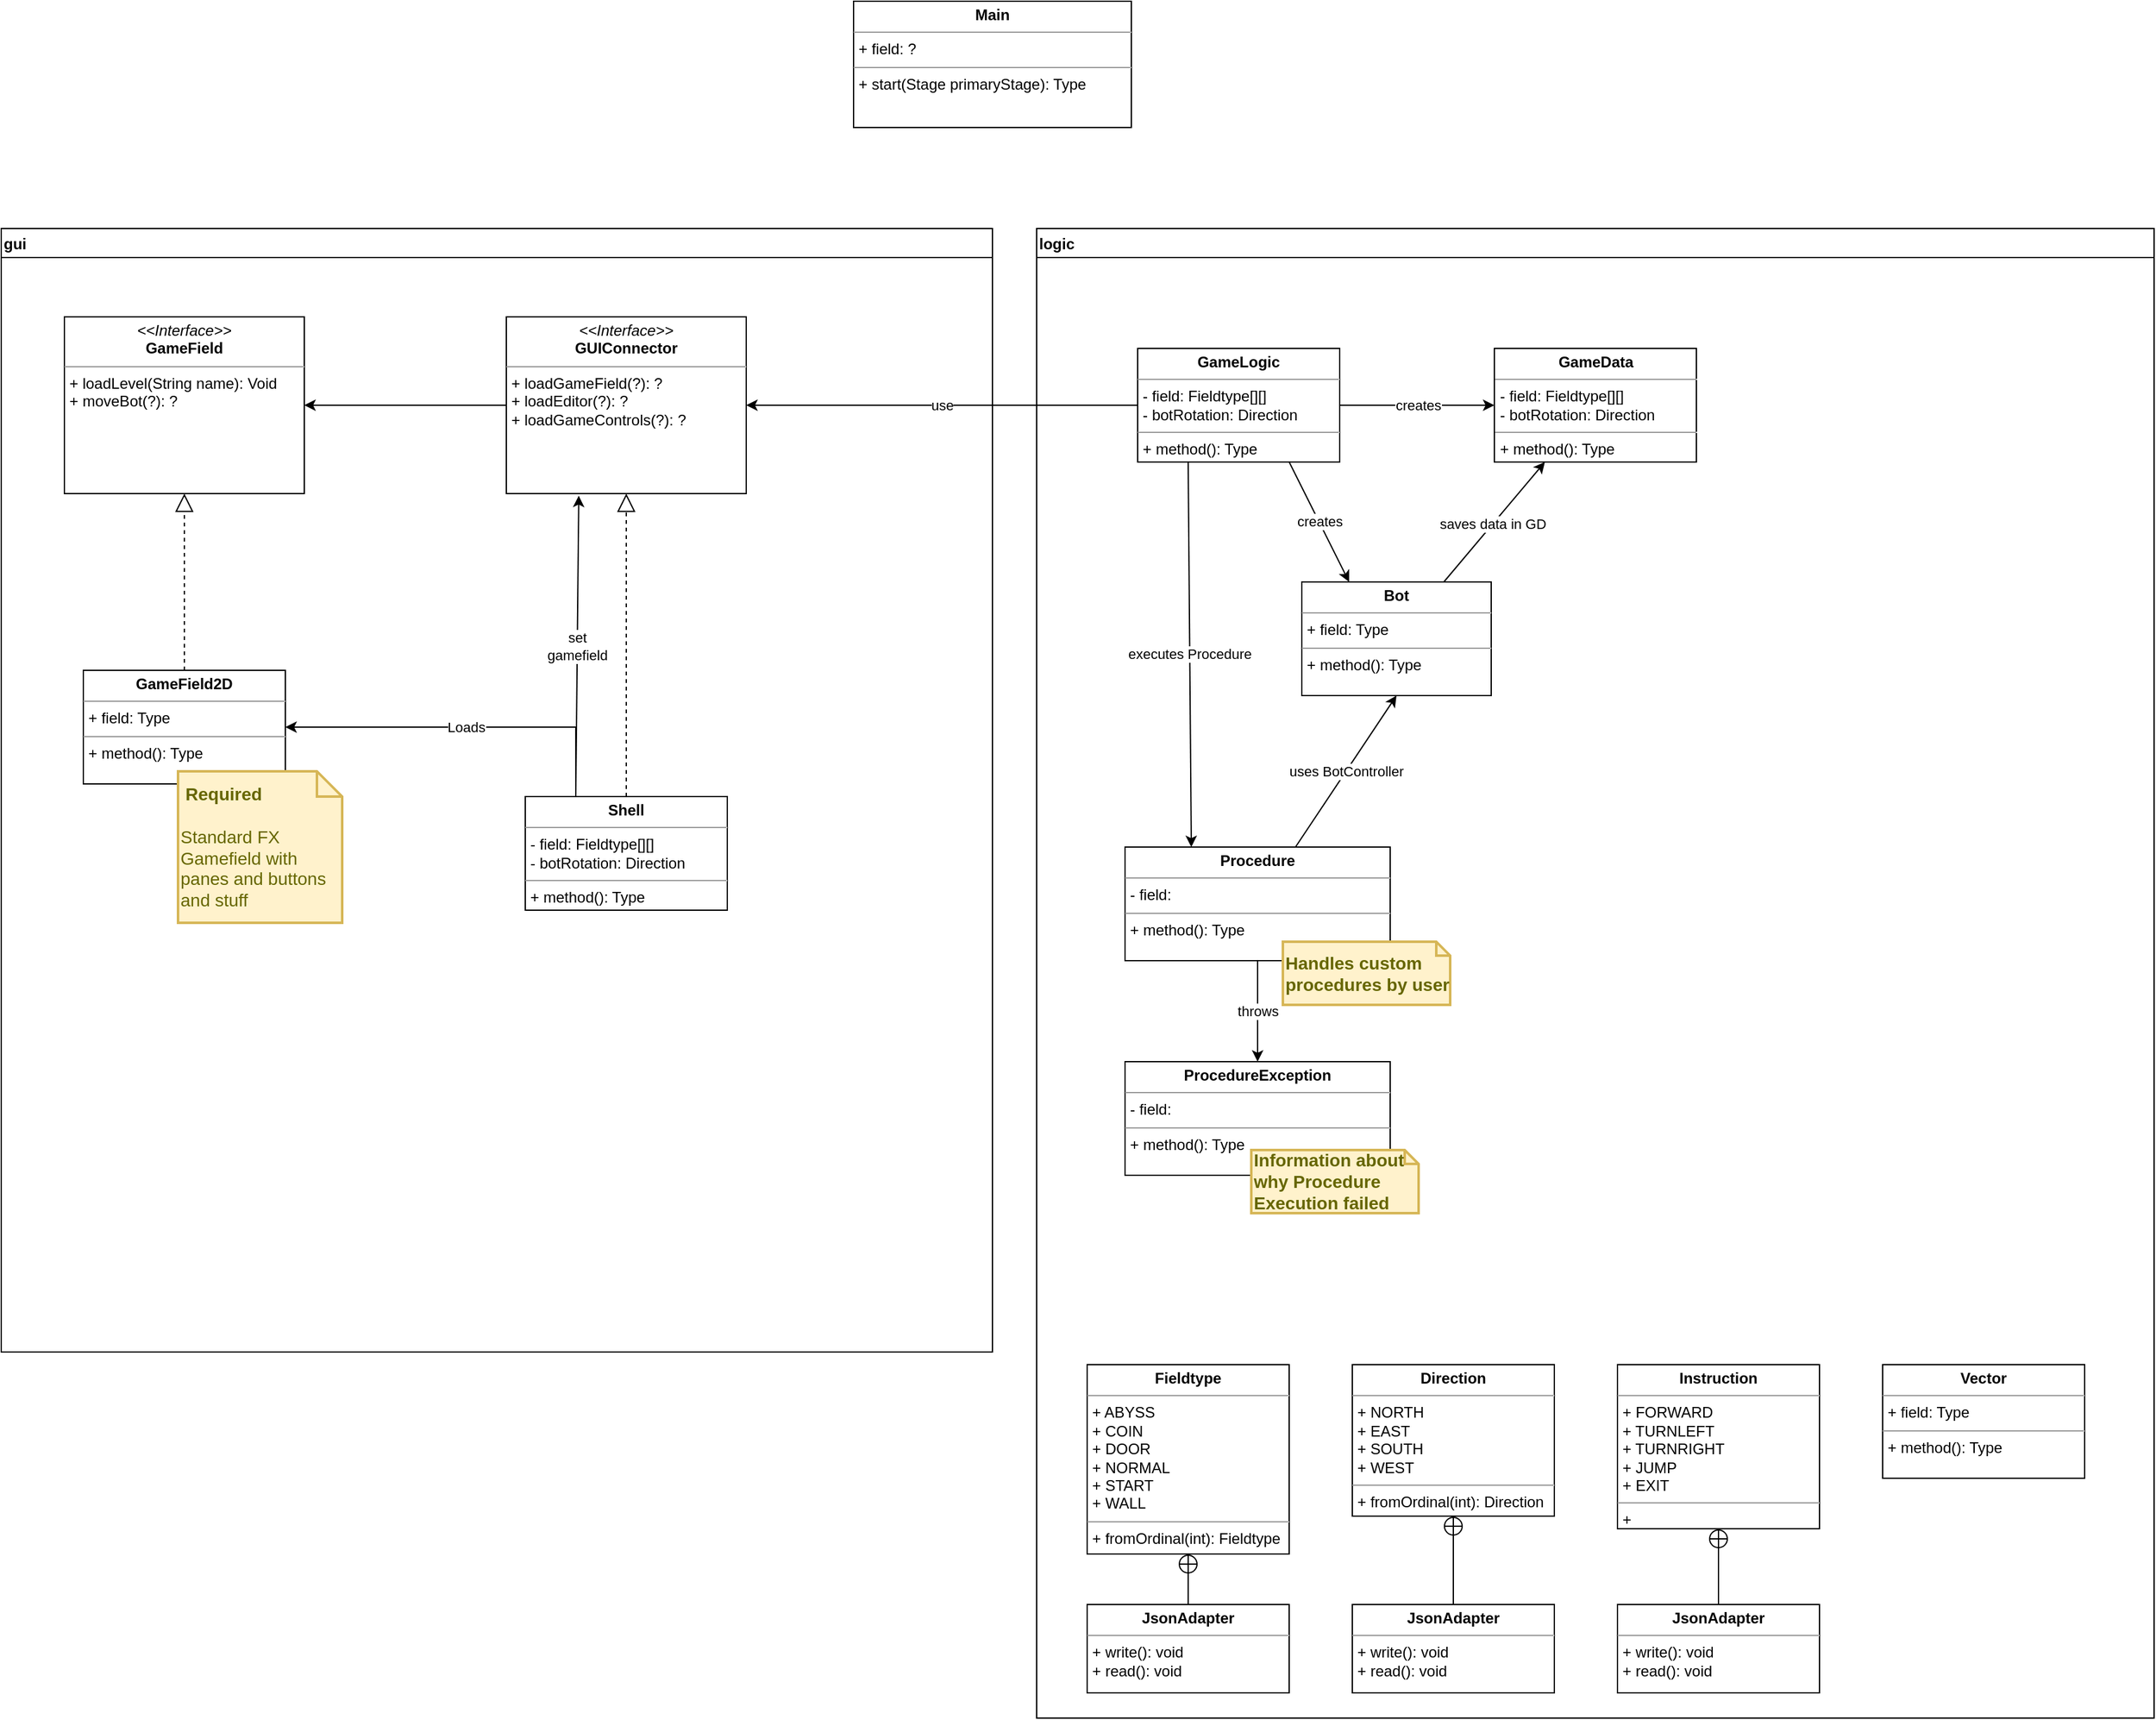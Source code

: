 <mxfile version="14.7.4" type="embed" pages="3"><diagram id="C5RBs43oDa-KdzZeNtuy" name="Classes"><mxGraphModel dx="1509" dy="397" grid="1" gridSize="10" guides="1" tooltips="1" connect="1" arrows="1" fold="1" page="0" pageScale="1" pageWidth="1169" pageHeight="827" math="0" shadow="0"><root><mxCell id="WIyWlLk6GJQsqaUBKTNV-0"/><mxCell id="WIyWlLk6GJQsqaUBKTNV-1" parent="WIyWlLk6GJQsqaUBKTNV-0"/><mxCell id="oHO1eAeOkqgCQ-GlMYRW-14" value="&lt;p style=&quot;margin: 0px ; margin-top: 4px ; text-align: center&quot;&gt;&lt;b&gt;Main&lt;/b&gt;&lt;/p&gt;&lt;hr size=&quot;1&quot;&gt;&lt;p style=&quot;margin: 0px ; margin-left: 4px&quot;&gt;+ field: ?&lt;/p&gt;&lt;hr size=&quot;1&quot;&gt;&lt;p style=&quot;margin: 0px ; margin-left: 4px&quot;&gt;+ start(Stage primaryStage): Type&lt;/p&gt;" style="verticalAlign=top;align=left;overflow=fill;fontSize=12;fontFamily=Helvetica;html=1;" parent="WIyWlLk6GJQsqaUBKTNV-1" vertex="1"><mxGeometry x="475" y="40" width="220" height="100" as="geometry"/></mxCell><mxCell id="oHO1eAeOkqgCQ-GlMYRW-17" value="gui" style="swimlane;align=left;" parent="WIyWlLk6GJQsqaUBKTNV-1" vertex="1"><mxGeometry x="-200" y="220" width="785" height="890" as="geometry"/></mxCell><mxCell id="oHO1eAeOkqgCQ-GlMYRW-5" value="&lt;p style=&quot;margin: 0px ; margin-top: 4px ; text-align: center&quot;&gt;&lt;i&gt;&amp;lt;&amp;lt;Interface&amp;gt;&amp;gt;&lt;/i&gt;&lt;br&gt;&lt;b&gt;GameField&lt;/b&gt;&lt;/p&gt;&lt;hr size=&quot;1&quot;&gt;&lt;p style=&quot;margin: 0px ; margin-left: 4px&quot;&gt;+ loadLevel(String name): Void&lt;br&gt;+ moveBot(?): ?&lt;/p&gt;" style="verticalAlign=top;align=left;overflow=fill;fontSize=12;fontFamily=Helvetica;html=1;" parent="oHO1eAeOkqgCQ-GlMYRW-17" vertex="1"><mxGeometry x="50" y="70" width="190" height="140" as="geometry"/></mxCell><mxCell id="49" style="edgeStyle=orthogonalEdgeStyle;rounded=0;orthogonalLoop=1;jettySize=auto;html=1;entryX=1;entryY=0.5;entryDx=0;entryDy=0;" parent="oHO1eAeOkqgCQ-GlMYRW-17" source="oHO1eAeOkqgCQ-GlMYRW-0" target="oHO1eAeOkqgCQ-GlMYRW-5" edge="1"><mxGeometry relative="1" as="geometry"/></mxCell><mxCell id="oHO1eAeOkqgCQ-GlMYRW-0" value="&lt;p style=&quot;margin: 0px ; margin-top: 4px ; text-align: center&quot;&gt;&lt;i&gt;&amp;lt;&amp;lt;Interface&amp;gt;&amp;gt;&lt;/i&gt;&lt;br&gt;&lt;b&gt;GUIConnector&lt;/b&gt;&lt;/p&gt;&lt;hr size=&quot;1&quot;&gt;&lt;p style=&quot;margin: 0px ; margin-left: 4px&quot;&gt;+ loadGameField(?): ?&lt;br&gt;+ loadEditor(?): ?&lt;/p&gt;&lt;p style=&quot;margin: 0px ; margin-left: 4px&quot;&gt;+ loadGameControls(?): ?&lt;/p&gt;" style="verticalAlign=top;align=left;overflow=fill;fontSize=12;fontFamily=Helvetica;html=1;" parent="oHO1eAeOkqgCQ-GlMYRW-17" vertex="1"><mxGeometry x="400" y="70" width="190" height="140" as="geometry"/></mxCell><mxCell id="oHO1eAeOkqgCQ-GlMYRW-1" value="&lt;p style=&quot;margin: 0px ; margin-top: 4px ; text-align: center&quot;&gt;&lt;b&gt;GameField2D&lt;/b&gt;&lt;/p&gt;&lt;hr size=&quot;1&quot;&gt;&lt;p style=&quot;margin: 0px ; margin-left: 4px&quot;&gt;+ field: Type&lt;/p&gt;&lt;hr size=&quot;1&quot;&gt;&lt;p style=&quot;margin: 0px ; margin-left: 4px&quot;&gt;+ method(): Type&lt;/p&gt;" style="verticalAlign=top;align=left;overflow=fill;fontSize=12;fontFamily=Helvetica;html=1;" parent="oHO1eAeOkqgCQ-GlMYRW-17" vertex="1"><mxGeometry x="65" y="350" width="160" height="90" as="geometry"/></mxCell><mxCell id="oHO1eAeOkqgCQ-GlMYRW-11" value="" style="endArrow=block;dashed=1;endFill=0;endSize=12;html=1;exitX=0.5;exitY=0;exitDx=0;exitDy=0;edgeStyle=orthogonalEdgeStyle;rounded=0;entryX=0.5;entryY=1;entryDx=0;entryDy=0;" parent="oHO1eAeOkqgCQ-GlMYRW-17" source="oHO1eAeOkqgCQ-GlMYRW-1" target="oHO1eAeOkqgCQ-GlMYRW-5" edge="1"><mxGeometry width="160" relative="1" as="geometry"><mxPoint x="360" y="320" as="sourcePoint"/><mxPoint x="240" y="240" as="targetPoint"/></mxGeometry></mxCell><mxCell id="oHO1eAeOkqgCQ-GlMYRW-21" value="&amp;nbsp;&lt;b&gt;Required&lt;/b&gt;&lt;br&gt;&lt;br&gt;Standard FX Gamefield with panes and buttons and stuff" style="shape=note;strokeWidth=2;fontSize=14;size=20;whiteSpace=wrap;html=1;fillColor=#fff2cc;strokeColor=#d6b656;fontColor=#666600;align=left;" parent="oHO1eAeOkqgCQ-GlMYRW-17" vertex="1"><mxGeometry x="140" y="430" width="130" height="120" as="geometry"/></mxCell><mxCell id="46" value="Loads" style="edgeStyle=orthogonalEdgeStyle;rounded=0;orthogonalLoop=1;jettySize=auto;html=1;entryX=1;entryY=0.5;entryDx=0;entryDy=0;exitX=0.25;exitY=0;exitDx=0;exitDy=0;" parent="oHO1eAeOkqgCQ-GlMYRW-17" source="44" target="oHO1eAeOkqgCQ-GlMYRW-1" edge="1"><mxGeometry relative="1" as="geometry"/></mxCell><mxCell id="50" value="set &lt;br&gt;gamefield" style="rounded=0;orthogonalLoop=1;jettySize=auto;html=1;exitX=0.25;exitY=0;exitDx=0;exitDy=0;entryX=0.302;entryY=1.012;entryDx=0;entryDy=0;entryPerimeter=0;" parent="oHO1eAeOkqgCQ-GlMYRW-17" source="44" target="oHO1eAeOkqgCQ-GlMYRW-0" edge="1"><mxGeometry relative="1" as="geometry"><mxPoint x="780" y="250" as="targetPoint"/></mxGeometry></mxCell><mxCell id="44" value="&lt;p style=&quot;margin: 0px ; margin-top: 4px ; text-align: center&quot;&gt;&lt;b&gt;Shell&lt;/b&gt;&lt;/p&gt;&lt;hr size=&quot;1&quot;&gt;&lt;p style=&quot;margin: 0px ; margin-left: 4px&quot;&gt;- field: Fieldtype[][]&lt;/p&gt;&lt;p style=&quot;margin: 0px ; margin-left: 4px&quot;&gt;- botRotation: Direction&lt;/p&gt;&lt;hr size=&quot;1&quot;&gt;&lt;p style=&quot;margin: 0px ; margin-left: 4px&quot;&gt;+ method(): Type&lt;/p&gt;" style="verticalAlign=top;align=left;overflow=fill;fontSize=12;fontFamily=Helvetica;html=1;" parent="oHO1eAeOkqgCQ-GlMYRW-17" vertex="1"><mxGeometry x="415" y="450" width="160" height="90" as="geometry"/></mxCell><mxCell id="48" value="" style="endArrow=block;dashed=1;endFill=0;endSize=12;html=1;edgeStyle=orthogonalEdgeStyle;rounded=0;entryX=0.5;entryY=1;entryDx=0;entryDy=0;exitX=0.5;exitY=0;exitDx=0;exitDy=0;" parent="oHO1eAeOkqgCQ-GlMYRW-17" source="44" target="oHO1eAeOkqgCQ-GlMYRW-0" edge="1"><mxGeometry width="160" relative="1" as="geometry"><mxPoint x="835" y="350" as="sourcePoint"/><mxPoint x="20" y="440" as="targetPoint"/></mxGeometry></mxCell><mxCell id="oHO1eAeOkqgCQ-GlMYRW-18" value="logic" style="swimlane;align=left;" parent="WIyWlLk6GJQsqaUBKTNV-1" vertex="1"><mxGeometry x="620" y="220" width="885" height="1180" as="geometry"/></mxCell><mxCell id="oHO1eAeOkqgCQ-GlMYRW-15" value="&lt;p style=&quot;margin: 0px ; margin-top: 4px ; text-align: center&quot;&gt;&lt;b&gt;GameData&lt;/b&gt;&lt;/p&gt;&lt;hr size=&quot;1&quot;&gt;&lt;p style=&quot;margin: 0px ; margin-left: 4px&quot;&gt;- field: Fieldtype[][]&lt;/p&gt;&lt;p style=&quot;margin: 0px ; margin-left: 4px&quot;&gt;- botRotation: Direction&lt;/p&gt;&lt;hr size=&quot;1&quot;&gt;&lt;p style=&quot;margin: 0px ; margin-left: 4px&quot;&gt;+ method(): Type&lt;/p&gt;" style="verticalAlign=top;align=left;overflow=fill;fontSize=12;fontFamily=Helvetica;html=1;" parent="oHO1eAeOkqgCQ-GlMYRW-18" vertex="1"><mxGeometry x="362.5" y="95" width="160" height="90" as="geometry"/></mxCell><mxCell id="11" value="" style="group" parent="oHO1eAeOkqgCQ-GlMYRW-18" vertex="1" connectable="0"><mxGeometry x="40" y="900" width="160" height="260" as="geometry"/></mxCell><mxCell id="1" value="&lt;p style=&quot;margin: 0px ; margin-top: 4px ; text-align: center&quot;&gt;&lt;b&gt;JsonAdapter&lt;/b&gt;&lt;br&gt;&lt;/p&gt;&lt;hr size=&quot;1&quot;&gt;&lt;p style=&quot;margin: 0px ; margin-left: 4px&quot;&gt;+ write(): void&lt;br&gt;+ read(): void&lt;/p&gt;" style="verticalAlign=top;align=left;overflow=fill;fontSize=12;fontFamily=Helvetica;html=1;" parent="11" vertex="1"><mxGeometry y="190" width="160" height="70" as="geometry"/></mxCell><mxCell id="6" style="edgeStyle=orthogonalEdgeStyle;rounded=0;orthogonalLoop=1;jettySize=auto;html=1;entryX=0.5;entryY=1;entryDx=0;entryDy=0;endArrow=circlePlus;endFill=0;" parent="11" source="1" target="0" edge="1"><mxGeometry relative="1" as="geometry"/></mxCell><mxCell id="0" value="&lt;p style=&quot;margin: 0px ; margin-top: 4px ; text-align: center&quot;&gt;&lt;b&gt;Fieldtype&lt;/b&gt;&lt;/p&gt;&lt;hr size=&quot;1&quot;&gt;&lt;p style=&quot;margin: 0px ; margin-left: 4px&quot;&gt;+ ABYSS&lt;/p&gt;&lt;p style=&quot;margin: 0px ; margin-left: 4px&quot;&gt;+ COIN&lt;br&gt;+ DOOR&lt;/p&gt;&lt;p style=&quot;margin: 0px ; margin-left: 4px&quot;&gt;+ NORMAL&lt;br&gt;+ START&lt;br&gt;+ WALL&lt;/p&gt;&lt;hr size=&quot;1&quot;&gt;&lt;p style=&quot;margin: 0px ; margin-left: 4px&quot;&gt;+ fromOrdinal(int): Fieldtype&lt;/p&gt;" style="verticalAlign=top;align=left;overflow=fill;fontSize=12;fontFamily=Helvetica;html=1;" parent="11" vertex="1"><mxGeometry width="160" height="150" as="geometry"/></mxCell><mxCell id="7" value="" style="group" parent="oHO1eAeOkqgCQ-GlMYRW-18" vertex="1" connectable="0"><mxGeometry x="250" y="900" width="160" height="260" as="geometry"/></mxCell><mxCell id="3" value="&lt;p style=&quot;margin: 0px ; margin-top: 4px ; text-align: center&quot;&gt;&lt;b&gt;Direction&lt;/b&gt;&lt;/p&gt;&lt;hr size=&quot;1&quot;&gt;&lt;p style=&quot;margin: 0px ; margin-left: 4px&quot;&gt;+ NORTH&lt;br&gt;&lt;/p&gt;&lt;p style=&quot;margin: 0px ; margin-left: 4px&quot;&gt;+ EAST&lt;/p&gt;&lt;p style=&quot;margin: 0px ; margin-left: 4px&quot;&gt;+ SOUTH&lt;/p&gt;&lt;p style=&quot;margin: 0px ; margin-left: 4px&quot;&gt;+ WEST&lt;/p&gt;&lt;hr size=&quot;1&quot;&gt;&lt;p style=&quot;margin: 0px ; margin-left: 4px&quot;&gt;+ fromOrdinal(int): Direction&lt;/p&gt;" style="verticalAlign=top;align=left;overflow=fill;fontSize=12;fontFamily=Helvetica;html=1;" parent="7" vertex="1"><mxGeometry width="160" height="120" as="geometry"/></mxCell><mxCell id="4" value="&lt;p style=&quot;margin: 0px ; margin-top: 4px ; text-align: center&quot;&gt;&lt;b&gt;JsonAdapter&lt;/b&gt;&lt;/p&gt;&lt;hr size=&quot;1&quot;&gt;&lt;p style=&quot;margin: 0px ; margin-left: 4px&quot;&gt;+ write(): void&lt;br&gt;+ read(): void&lt;/p&gt;" style="verticalAlign=top;align=left;overflow=fill;fontSize=12;fontFamily=Helvetica;html=1;" parent="7" vertex="1"><mxGeometry y="190" width="160" height="70" as="geometry"/></mxCell><mxCell id="5" style="edgeStyle=orthogonalEdgeStyle;rounded=0;orthogonalLoop=1;jettySize=auto;html=1;entryX=0.5;entryY=1;entryDx=0;entryDy=0;endArrow=circlePlus;endFill=0;" parent="7" source="4" target="3" edge="1"><mxGeometry relative="1" as="geometry"/></mxCell><mxCell id="24" value="saves data in GD" style="edgeStyle=none;rounded=0;sketch=0;jumpStyle=none;orthogonalLoop=1;jettySize=auto;html=1;entryX=0.25;entryY=1;entryDx=0;entryDy=0;startArrow=none;startFill=0;exitX=0.75;exitY=0;exitDx=0;exitDy=0;" parent="oHO1eAeOkqgCQ-GlMYRW-18" source="16" target="oHO1eAeOkqgCQ-GlMYRW-15" edge="1"><mxGeometry x="-0.027" relative="1" as="geometry"><mxPoint as="offset"/></mxGeometry></mxCell><mxCell id="16" value="&lt;p style=&quot;margin: 0px ; margin-top: 4px ; text-align: center&quot;&gt;&lt;b&gt;Bot&lt;/b&gt;&lt;/p&gt;&lt;hr size=&quot;1&quot;&gt;&lt;p style=&quot;margin: 0px ; margin-left: 4px&quot;&gt;+ field: Type&lt;/p&gt;&lt;hr size=&quot;1&quot;&gt;&lt;p style=&quot;margin: 0px ; margin-left: 4px&quot;&gt;+ method(): Type&lt;/p&gt;" style="verticalAlign=top;align=left;overflow=fill;fontSize=12;fontFamily=Helvetica;html=1;" parent="oHO1eAeOkqgCQ-GlMYRW-18" vertex="1"><mxGeometry x="210" y="280" width="150" height="90" as="geometry"/></mxCell><mxCell id="33" value="uses BotController" style="edgeStyle=none;rounded=0;orthogonalLoop=1;jettySize=auto;html=1;entryX=0.5;entryY=1;entryDx=0;entryDy=0;" parent="oHO1eAeOkqgCQ-GlMYRW-18" source="26" target="16" edge="1"><mxGeometry relative="1" as="geometry"/></mxCell><mxCell id="37" value="throws" style="edgeStyle=orthogonalEdgeStyle;rounded=0;orthogonalLoop=1;jettySize=auto;html=1;entryX=0.5;entryY=0;entryDx=0;entryDy=0;" parent="oHO1eAeOkqgCQ-GlMYRW-18" source="26" target="35" edge="1"><mxGeometry relative="1" as="geometry"/></mxCell><mxCell id="26" value="&lt;p style=&quot;margin: 0px ; margin-top: 4px ; text-align: center&quot;&gt;&lt;b&gt;Procedure&lt;/b&gt;&lt;/p&gt;&lt;hr size=&quot;1&quot;&gt;&lt;p style=&quot;margin: 0px ; margin-left: 4px&quot;&gt;- field:&amp;nbsp;&lt;br&gt;&lt;/p&gt;&lt;hr size=&quot;1&quot;&gt;&lt;p style=&quot;margin: 0px ; margin-left: 4px&quot;&gt;+ method(): Type&lt;/p&gt;" style="verticalAlign=top;align=left;overflow=fill;fontSize=12;fontFamily=Helvetica;html=1;" parent="oHO1eAeOkqgCQ-GlMYRW-18" vertex="1"><mxGeometry x="70" y="490" width="210" height="90" as="geometry"/></mxCell><mxCell id="28" value="&lt;b&gt;Handles custom procedures by user&lt;br&gt;&lt;/b&gt;" style="shape=note;strokeWidth=2;fontSize=14;size=11;whiteSpace=wrap;html=1;fillColor=#fff2cc;strokeColor=#d6b656;fontColor=#666600;align=left;" parent="oHO1eAeOkqgCQ-GlMYRW-18" vertex="1"><mxGeometry x="195" y="565" width="132.5" height="50" as="geometry"/></mxCell><mxCell id="29" value="&lt;p style=&quot;margin: 0px ; margin-top: 4px ; text-align: center&quot;&gt;&lt;b&gt;Vector&lt;/b&gt;&lt;/p&gt;&lt;hr size=&quot;1&quot;&gt;&lt;p style=&quot;margin: 0px ; margin-left: 4px&quot;&gt;+ field: Type&lt;/p&gt;&lt;hr size=&quot;1&quot;&gt;&lt;p style=&quot;margin: 0px ; margin-left: 4px&quot;&gt;+ method(): Type&lt;/p&gt;" style="verticalAlign=top;align=left;overflow=fill;fontSize=12;fontFamily=Helvetica;html=1;" parent="oHO1eAeOkqgCQ-GlMYRW-18" vertex="1"><mxGeometry x="670" y="900" width="160" height="90" as="geometry"/></mxCell><mxCell id="31" value="creates" style="edgeStyle=none;rounded=0;orthogonalLoop=1;jettySize=auto;html=1;" parent="oHO1eAeOkqgCQ-GlMYRW-18" source="30" target="oHO1eAeOkqgCQ-GlMYRW-15" edge="1"><mxGeometry relative="1" as="geometry"/></mxCell><mxCell id="32" value="creates" style="edgeStyle=none;rounded=0;orthogonalLoop=1;jettySize=auto;html=1;entryX=0.25;entryY=0;entryDx=0;entryDy=0;exitX=0.75;exitY=1;exitDx=0;exitDy=0;" parent="oHO1eAeOkqgCQ-GlMYRW-18" source="30" target="16" edge="1"><mxGeometry relative="1" as="geometry"/></mxCell><mxCell id="34" value="executes Procedure" style="edgeStyle=none;rounded=0;orthogonalLoop=1;jettySize=auto;html=1;entryX=0.25;entryY=0;entryDx=0;entryDy=0;exitX=0.25;exitY=1;exitDx=0;exitDy=0;" parent="oHO1eAeOkqgCQ-GlMYRW-18" source="30" target="26" edge="1"><mxGeometry relative="1" as="geometry"/></mxCell><mxCell id="30" value="&lt;p style=&quot;margin: 0px ; margin-top: 4px ; text-align: center&quot;&gt;&lt;b&gt;GameLogic&lt;/b&gt;&lt;/p&gt;&lt;hr size=&quot;1&quot;&gt;&lt;p style=&quot;margin: 0px ; margin-left: 4px&quot;&gt;- field: Fieldtype[][]&lt;/p&gt;&lt;p style=&quot;margin: 0px ; margin-left: 4px&quot;&gt;- botRotation: Direction&lt;/p&gt;&lt;hr size=&quot;1&quot;&gt;&lt;p style=&quot;margin: 0px ; margin-left: 4px&quot;&gt;+ method(): Type&lt;/p&gt;" style="verticalAlign=top;align=left;overflow=fill;fontSize=12;fontFamily=Helvetica;html=1;" parent="oHO1eAeOkqgCQ-GlMYRW-18" vertex="1"><mxGeometry x="80" y="95" width="160" height="90" as="geometry"/></mxCell><mxCell id="38" value="" style="group" parent="oHO1eAeOkqgCQ-GlMYRW-18" vertex="1" connectable="0"><mxGeometry x="460" y="900" width="160" height="260" as="geometry"/></mxCell><mxCell id="39" value="&lt;p style=&quot;margin: 0px ; margin-top: 4px ; text-align: center&quot;&gt;&lt;b&gt;Instruction&lt;/b&gt;&lt;/p&gt;&lt;hr size=&quot;1&quot;&gt;&lt;p style=&quot;margin: 0px ; margin-left: 4px&quot;&gt;+ FORWARD&lt;br&gt;&lt;/p&gt;&lt;p style=&quot;margin: 0px ; margin-left: 4px&quot;&gt;+ TURNLEFT&lt;/p&gt;&lt;p style=&quot;margin: 0px ; margin-left: 4px&quot;&gt;+ TURNRIGHT&lt;/p&gt;&lt;p style=&quot;margin: 0px ; margin-left: 4px&quot;&gt;+ JUMP&lt;/p&gt;&lt;p style=&quot;margin: 0px ; margin-left: 4px&quot;&gt;+ EXIT&lt;/p&gt;&lt;hr size=&quot;1&quot;&gt;&lt;p style=&quot;margin: 0px ; margin-left: 4px&quot;&gt;+&amp;nbsp;&lt;/p&gt;" style="verticalAlign=top;align=left;overflow=fill;fontSize=12;fontFamily=Helvetica;html=1;" parent="38" vertex="1"><mxGeometry width="160" height="130" as="geometry"/></mxCell><mxCell id="40" value="&lt;p style=&quot;margin: 0px ; margin-top: 4px ; text-align: center&quot;&gt;&lt;b&gt;JsonAdapter&lt;/b&gt;&lt;/p&gt;&lt;hr size=&quot;1&quot;&gt;&lt;p style=&quot;margin: 0px ; margin-left: 4px&quot;&gt;+ write(): void&lt;br&gt;+ read(): void&lt;/p&gt;" style="verticalAlign=top;align=left;overflow=fill;fontSize=12;fontFamily=Helvetica;html=1;" parent="38" vertex="1"><mxGeometry y="190" width="160" height="70" as="geometry"/></mxCell><mxCell id="41" style="edgeStyle=orthogonalEdgeStyle;rounded=0;orthogonalLoop=1;jettySize=auto;html=1;entryX=0.5;entryY=1;entryDx=0;entryDy=0;endArrow=circlePlus;endFill=0;" parent="38" source="40" target="39" edge="1"><mxGeometry relative="1" as="geometry"/></mxCell><mxCell id="42" value="" style="group" parent="oHO1eAeOkqgCQ-GlMYRW-18" vertex="1" connectable="0"><mxGeometry x="70" y="660" width="232.5" height="120" as="geometry"/></mxCell><mxCell id="35" value="&lt;p style=&quot;margin: 0px ; margin-top: 4px ; text-align: center&quot;&gt;&lt;b&gt;ProcedureException&lt;/b&gt;&lt;/p&gt;&lt;hr size=&quot;1&quot;&gt;&lt;p style=&quot;margin: 0px ; margin-left: 4px&quot;&gt;- field:&amp;nbsp;&lt;br&gt;&lt;/p&gt;&lt;hr size=&quot;1&quot;&gt;&lt;p style=&quot;margin: 0px ; margin-left: 4px&quot;&gt;+ method(): Type&lt;/p&gt;" style="verticalAlign=top;align=left;overflow=fill;fontSize=12;fontFamily=Helvetica;html=1;" parent="42" vertex="1"><mxGeometry width="210" height="90" as="geometry"/></mxCell><mxCell id="36" value="&lt;b&gt;Information about why Procedure Execution failed&lt;br&gt;&lt;/b&gt;" style="shape=note;strokeWidth=2;fontSize=14;size=11;whiteSpace=wrap;html=1;fillColor=#fff2cc;strokeColor=#d6b656;fontColor=#666600;align=left;" parent="42" vertex="1"><mxGeometry x="100" y="70" width="132.5" height="50" as="geometry"/></mxCell><mxCell id="13" value="use" style="edgeStyle=orthogonalEdgeStyle;rounded=0;orthogonalLoop=1;jettySize=auto;html=1;entryX=1;entryY=0.5;entryDx=0;entryDy=0;exitX=0;exitY=0.5;exitDx=0;exitDy=0;" parent="WIyWlLk6GJQsqaUBKTNV-1" source="30" target="oHO1eAeOkqgCQ-GlMYRW-0" edge="1"><mxGeometry relative="1" as="geometry"><mxPoint x="675" y="360" as="sourcePoint"/></mxGeometry></mxCell></root></mxGraphModel></diagram><diagram id="-C5NWrTEYGYfF0ujI5Jj" name="POP"><mxGraphModel dx="1185" dy="685" grid="1" gridSize="10" guides="1" tooltips="1" connect="1" arrows="1" fold="1" page="1" pageScale="1" pageWidth="827" pageHeight="1169" math="0" shadow="0"><root><mxCell id="-fzJ4giKKpnKiDsCN4Nk-0"/><mxCell id="-fzJ4giKKpnKiDsCN4Nk-1" parent="-fzJ4giKKpnKiDsCN4Nk-0"/><mxCell id="-fzJ4giKKpnKiDsCN4Nk-6" value="ex" style="group" parent="-fzJ4giKKpnKiDsCN4Nk-1" vertex="1" connectable="0"><mxGeometry x="40" y="320" width="750" height="680" as="geometry"/></mxCell><mxCell id="-fzJ4giKKpnKiDsCN4Nk-2" value="" style="rounded=1;whiteSpace=wrap;html=1;fillColor=#cce5ff;arcSize=5;strokeColor=none;" parent="-fzJ4giKKpnKiDsCN4Nk-6" vertex="1"><mxGeometry width="750" height="440" as="geometry"/></mxCell><mxCell id="-fzJ4giKKpnKiDsCN4Nk-8" value="&lt;b&gt;&lt;font color=&quot;#000000&quot; style=&quot;font-size: 24px&quot;&gt;LOGIC&lt;/font&gt;&lt;/b&gt;" style="text;html=1;strokeColor=none;fillColor=none;align=left;verticalAlign=middle;whiteSpace=wrap;rounded=0;" parent="-fzJ4giKKpnKiDsCN4Nk-6" vertex="1"><mxGeometry x="10" y="10" width="90" height="30" as="geometry"/></mxCell><mxCell id="bRLpqyRPm-7UNNvtKSWn-7" value="Kommunikation&lt;br&gt;mit dem GUI" style="edgeStyle=orthogonalEdgeStyle;rounded=0;orthogonalLoop=1;jettySize=auto;html=1;entryX=0;entryY=0.5;entryDx=0;entryDy=0;endArrow=block;endFill=0;exitX=0.75;exitY=0;exitDx=0;exitDy=0;" edge="1" parent="-fzJ4giKKpnKiDsCN4Nk-6" source="bRLpqyRPm-7UNNvtKSWn-2" target="bRLpqyRPm-7UNNvtKSWn-5"><mxGeometry x="0.077" relative="1" as="geometry"><mxPoint as="offset"/></mxGeometry></mxCell><mxCell id="bRLpqyRPm-7UNNvtKSWn-18" value="uses GameData as&lt;br&gt;State Manager" style="edgeStyle=none;rounded=0;orthogonalLoop=1;jettySize=auto;html=1;entryX=0.5;entryY=0;entryDx=0;entryDy=0;endArrow=block;endFill=0;" edge="1" parent="-fzJ4giKKpnKiDsCN4Nk-6" source="bRLpqyRPm-7UNNvtKSWn-2" target="bRLpqyRPm-7UNNvtKSWn-17"><mxGeometry relative="1" as="geometry"/></mxCell><mxCell id="bRLpqyRPm-7UNNvtKSWn-22" value="creates" style="edgeStyle=orthogonalEdgeStyle;rounded=0;orthogonalLoop=1;jettySize=auto;html=1;entryX=0;entryY=0.5;entryDx=0;entryDy=0;endArrow=block;endFill=0;exitX=0;exitY=0.5;exitDx=0;exitDy=0;" edge="1" parent="-fzJ4giKKpnKiDsCN4Nk-6" source="bRLpqyRPm-7UNNvtKSWn-2" target="bRLpqyRPm-7UNNvtKSWn-21"><mxGeometry relative="1" as="geometry"><Array as="points"><mxPoint x="50" y="95"/><mxPoint x="50" y="305"/></Array></mxGeometry></mxCell><mxCell id="bRLpqyRPm-7UNNvtKSWn-2" value="&lt;font color=&quot;#000000&quot; size=&quot;1&quot;&gt;&lt;b style=&quot;font-size: 14px&quot;&gt;GameLogic&lt;/b&gt;&lt;/font&gt;" style="rounded=0;whiteSpace=wrap;html=1;align=center;fillColor=#eeeeee;strokeColor=#36393d;strokeWidth=2;" vertex="1" parent="-fzJ4giKKpnKiDsCN4Nk-6"><mxGeometry x="80" y="80" width="120" height="30" as="geometry"/></mxCell><mxCell id="bRLpqyRPm-7UNNvtKSWn-5" value="&lt;font color=&quot;#000000&quot; size=&quot;1&quot;&gt;&lt;i style=&quot;font-size: 12px&quot;&gt;interface&lt;/i&gt;&lt;br&gt;&lt;b style=&quot;font-size: 14px&quot;&gt;GUIConnector&lt;/b&gt;&lt;/font&gt;" style="rounded=0;whiteSpace=wrap;html=1;align=center;fillColor=#eeeeee;strokeColor=#36393d;strokeWidth=2;" vertex="1" parent="-fzJ4giKKpnKiDsCN4Nk-6"><mxGeometry x="280" y="40" width="120" height="40" as="geometry"/></mxCell><mxCell id="bRLpqyRPm-7UNNvtKSWn-17" value="&lt;font color=&quot;#000000&quot; size=&quot;1&quot;&gt;&lt;b style=&quot;font-size: 14px&quot;&gt;GameData&lt;/b&gt;&lt;/font&gt;" style="rounded=0;whiteSpace=wrap;html=1;align=center;fillColor=#eeeeee;strokeColor=#36393d;strokeWidth=2;" vertex="1" parent="-fzJ4giKKpnKiDsCN4Nk-6"><mxGeometry x="80" y="210" width="120" height="30" as="geometry"/></mxCell><mxCell id="bRLpqyRPm-7UNNvtKSWn-19" value="&lt;font color=&quot;#000000&quot; size=&quot;1&quot;&gt;&lt;b style=&quot;font-size: 14px&quot;&gt;Field&lt;/b&gt;&lt;/font&gt;" style="rounded=0;whiteSpace=wrap;html=1;align=center;fillColor=#eeeeee;strokeColor=#36393d;strokeWidth=2;" vertex="1" parent="-fzJ4giKKpnKiDsCN4Nk-6"><mxGeometry x="314" y="210" width="120" height="30" as="geometry"/></mxCell><mxCell id="bRLpqyRPm-7UNNvtKSWn-23" value="position data" style="edgeStyle=orthogonalEdgeStyle;rounded=0;orthogonalLoop=1;jettySize=auto;html=1;entryX=0.5;entryY=1;entryDx=0;entryDy=0;endArrow=block;endFill=0;" edge="1" parent="-fzJ4giKKpnKiDsCN4Nk-6" source="bRLpqyRPm-7UNNvtKSWn-21" target="bRLpqyRPm-7UNNvtKSWn-17"><mxGeometry relative="1" as="geometry"/></mxCell><mxCell id="bRLpqyRPm-7UNNvtKSWn-25" style="edgeStyle=orthogonalEdgeStyle;rounded=0;orthogonalLoop=1;jettySize=auto;html=1;entryX=0.5;entryY=0;entryDx=0;entryDy=0;endArrow=block;endFill=0;dashed=1;" edge="1" parent="-fzJ4giKKpnKiDsCN4Nk-6" source="bRLpqyRPm-7UNNvtKSWn-21" target="bRLpqyRPm-7UNNvtKSWn-24"><mxGeometry relative="1" as="geometry"/></mxCell><mxCell id="bRLpqyRPm-7UNNvtKSWn-26" value="updates" style="rounded=0;orthogonalLoop=1;jettySize=auto;html=1;entryX=0.5;entryY=1;entryDx=0;entryDy=0;endArrow=block;endFill=0;exitX=0.75;exitY=0;exitDx=0;exitDy=0;" edge="1" parent="-fzJ4giKKpnKiDsCN4Nk-6" source="bRLpqyRPm-7UNNvtKSWn-21" target="bRLpqyRPm-7UNNvtKSWn-5"><mxGeometry relative="1" as="geometry"/></mxCell><mxCell id="bRLpqyRPm-7UNNvtKSWn-28" value="executes" style="edgeStyle=none;rounded=0;orthogonalLoop=1;jettySize=auto;html=1;entryX=0;entryY=0.5;entryDx=0;entryDy=0;endArrow=block;endFill=0;" edge="1" parent="-fzJ4giKKpnKiDsCN4Nk-6" source="bRLpqyRPm-7UNNvtKSWn-21" target="bRLpqyRPm-7UNNvtKSWn-27"><mxGeometry relative="1" as="geometry"/></mxCell><mxCell id="bRLpqyRPm-7UNNvtKSWn-21" value="&lt;font color=&quot;#000000&quot; size=&quot;1&quot;&gt;&lt;b style=&quot;font-size: 14px&quot;&gt;Bot&lt;/b&gt;&lt;/font&gt;" style="rounded=0;whiteSpace=wrap;html=1;align=center;fillColor=#eeeeee;strokeColor=#36393d;strokeWidth=2;" vertex="1" parent="-fzJ4giKKpnKiDsCN4Nk-6"><mxGeometry x="80" y="290" width="120" height="30" as="geometry"/></mxCell><mxCell id="bRLpqyRPm-7UNNvtKSWn-24" value="&lt;font color=&quot;#000000&quot; size=&quot;1&quot;&gt;&lt;i style=&quot;font-size: 12px&quot;&gt;interface&lt;/i&gt;&lt;br&gt;&lt;b style=&quot;font-size: 14px&quot;&gt;BotController&lt;/b&gt;&lt;/font&gt;" style="rounded=0;whiteSpace=wrap;html=1;align=center;fillColor=#eeeeee;strokeColor=#36393d;strokeWidth=2;" vertex="1" parent="-fzJ4giKKpnKiDsCN4Nk-6"><mxGeometry x="80" y="370" width="120" height="40" as="geometry"/></mxCell><mxCell id="bRLpqyRPm-7UNNvtKSWn-20" value="state&lt;br&gt;Management" style="edgeStyle=none;rounded=0;orthogonalLoop=1;jettySize=auto;html=1;entryX=0;entryY=0.5;entryDx=0;entryDy=0;endArrow=block;endFill=0;" edge="1" parent="-fzJ4giKKpnKiDsCN4Nk-6" source="bRLpqyRPm-7UNNvtKSWn-17" target="bRLpqyRPm-7UNNvtKSWn-19"><mxGeometry relative="1" as="geometry"/></mxCell><mxCell id="bRLpqyRPm-7UNNvtKSWn-30" value="uses" style="edgeStyle=none;rounded=0;orthogonalLoop=1;jettySize=auto;html=1;entryX=0.5;entryY=0;entryDx=0;entryDy=0;endArrow=block;endFill=0;" edge="1" parent="-fzJ4giKKpnKiDsCN4Nk-6" source="bRLpqyRPm-7UNNvtKSWn-27" target="bRLpqyRPm-7UNNvtKSWn-29"><mxGeometry relative="1" as="geometry"/></mxCell><mxCell id="bRLpqyRPm-7UNNvtKSWn-27" value="&lt;font color=&quot;#000000&quot; size=&quot;1&quot;&gt;&lt;b style=&quot;font-size: 14px&quot;&gt;Procedure&lt;/b&gt;&lt;/font&gt;" style="rounded=0;whiteSpace=wrap;html=1;align=center;fillColor=#eeeeee;strokeColor=#36393d;strokeWidth=2;" vertex="1" parent="-fzJ4giKKpnKiDsCN4Nk-6"><mxGeometry x="315" y="290" width="120" height="30" as="geometry"/></mxCell><mxCell id="bRLpqyRPm-7UNNvtKSWn-29" value="&lt;font color=&quot;#000000&quot; size=&quot;1&quot;&gt;&lt;b style=&quot;font-size: 14px&quot;&gt;Instruction&lt;/b&gt;&lt;/font&gt;" style="rounded=0;whiteSpace=wrap;html=1;align=center;fillColor=#eeeeee;strokeColor=#36393d;strokeWidth=2;" vertex="1" parent="-fzJ4giKKpnKiDsCN4Nk-6"><mxGeometry x="314" y="380" width="120" height="30" as="geometry"/></mxCell><mxCell id="bRLpqyRPm-7UNNvtKSWn-14" value="" style="group" vertex="1" connectable="0" parent="-fzJ4giKKpnKiDsCN4Nk-1"><mxGeometry x="39" y="80" width="750" height="200" as="geometry"/></mxCell><mxCell id="-fzJ4giKKpnKiDsCN4Nk-3" value="" style="rounded=1;whiteSpace=wrap;html=1;fillColor=#cdeb8b;arcSize=5;strokeColor=none;" parent="bRLpqyRPm-7UNNvtKSWn-14" vertex="1"><mxGeometry width="750" height="200" as="geometry"/></mxCell><mxCell id="-fzJ4giKKpnKiDsCN4Nk-9" value="&lt;b&gt;&lt;font color=&quot;#000000&quot; style=&quot;font-size: 24px&quot;&gt;GUI&lt;/font&gt;&lt;/b&gt;" style="text;html=1;strokeColor=none;fillColor=none;align=left;verticalAlign=middle;whiteSpace=wrap;rounded=0;" parent="bRLpqyRPm-7UNNvtKSWn-14" vertex="1"><mxGeometry x="11" y="10" width="70" height="30" as="geometry"/></mxCell><mxCell id="-fzJ4giKKpnKiDsCN4Nk-10" value="&lt;font color=&quot;#000000&quot; size=&quot;1&quot;&gt;&lt;b style=&quot;font-size: 14px&quot;&gt;ShellController&lt;/b&gt;&lt;/font&gt;" style="rounded=0;whiteSpace=wrap;html=1;align=center;fillColor=#eeeeee;strokeColor=#36393d;strokeWidth=2;" parent="bRLpqyRPm-7UNNvtKSWn-14" vertex="1"><mxGeometry x="81" y="80" width="120" height="30" as="geometry"/></mxCell><mxCell id="-fzJ4giKKpnKiDsCN4Nk-12" value="launches" style="edgeStyle=orthogonalEdgeStyle;rounded=0;orthogonalLoop=1;jettySize=auto;html=1;entryX=0.5;entryY=0;entryDx=0;entryDy=0;" parent="bRLpqyRPm-7UNNvtKSWn-14" source="-fzJ4giKKpnKiDsCN4Nk-11" target="-fzJ4giKKpnKiDsCN4Nk-10" edge="1"><mxGeometry relative="1" as="geometry"/></mxCell><mxCell id="-fzJ4giKKpnKiDsCN4Nk-11" value="&lt;font color=&quot;#000000&quot; size=&quot;1&quot;&gt;&lt;b style=&quot;font-size: 14px&quot;&gt;Main&lt;/b&gt;&lt;/font&gt;" style="rounded=0;whiteSpace=wrap;html=1;align=center;fillColor=#eeeeee;strokeColor=#36393d;strokeWidth=2;" parent="bRLpqyRPm-7UNNvtKSWn-14" vertex="1"><mxGeometry x="81" y="10" width="120" height="30" as="geometry"/></mxCell><mxCell id="bRLpqyRPm-7UNNvtKSWn-0" value="&lt;font color=&quot;#000000&quot; size=&quot;1&quot;&gt;&lt;b style=&quot;font-size: 14px&quot;&gt;GUI&lt;/b&gt;&lt;/font&gt;" style="rounded=0;whiteSpace=wrap;html=1;align=center;fillColor=#eeeeee;strokeColor=#36393d;strokeWidth=2;" vertex="1" parent="bRLpqyRPm-7UNNvtKSWn-14"><mxGeometry x="281" y="80" width="120" height="30" as="geometry"/></mxCell><mxCell id="bRLpqyRPm-7UNNvtKSWn-1" value="creates" style="edgeStyle=orthogonalEdgeStyle;rounded=0;orthogonalLoop=1;jettySize=auto;html=1;" edge="1" parent="bRLpqyRPm-7UNNvtKSWn-14" source="-fzJ4giKKpnKiDsCN4Nk-10" target="bRLpqyRPm-7UNNvtKSWn-0"><mxGeometry relative="1" as="geometry"/></mxCell><mxCell id="bRLpqyRPm-7UNNvtKSWn-8" value="&lt;font color=&quot;#000000&quot;&gt;&lt;i style=&quot;font-size: 12px&quot;&gt;interface&lt;/i&gt;&lt;br&gt;&lt;span style=&quot;font-size: 14px&quot;&gt;&lt;b&gt;GameField&lt;/b&gt;&lt;/span&gt;&lt;br&gt;&lt;/font&gt;" style="rounded=0;whiteSpace=wrap;html=1;align=center;fillColor=#eeeeee;strokeColor=#36393d;strokeWidth=2;" vertex="1" parent="bRLpqyRPm-7UNNvtKSWn-14"><mxGeometry x="481" y="140" width="120" height="40" as="geometry"/></mxCell><mxCell id="bRLpqyRPm-7UNNvtKSWn-9" value="updates" style="edgeStyle=orthogonalEdgeStyle;rounded=0;orthogonalLoop=1;jettySize=auto;html=1;entryX=0;entryY=0.5;entryDx=0;entryDy=0;endArrow=block;endFill=0;exitX=1;exitY=0.75;exitDx=0;exitDy=0;" edge="1" parent="bRLpqyRPm-7UNNvtKSWn-14" source="bRLpqyRPm-7UNNvtKSWn-0" target="bRLpqyRPm-7UNNvtKSWn-8"><mxGeometry relative="1" as="geometry"/></mxCell><mxCell id="bRLpqyRPm-7UNNvtKSWn-12" value="implementiert" style="edgeStyle=orthogonalEdgeStyle;rounded=0;orthogonalLoop=1;jettySize=auto;html=1;dashed=1;endArrow=block;endFill=0;" edge="1" parent="bRLpqyRPm-7UNNvtKSWn-14" source="bRLpqyRPm-7UNNvtKSWn-10" target="bRLpqyRPm-7UNNvtKSWn-8"><mxGeometry relative="1" as="geometry"/></mxCell><mxCell id="bRLpqyRPm-7UNNvtKSWn-10" value="&lt;font color=&quot;#000000&quot; size=&quot;1&quot;&gt;&lt;b style=&quot;font-size: 14px&quot;&gt;GameField2D&lt;/b&gt;&lt;/font&gt;" style="rounded=0;whiteSpace=wrap;html=1;align=center;fillColor=#eeeeee;strokeColor=#36393d;strokeWidth=2;" vertex="1" parent="bRLpqyRPm-7UNNvtKSWn-14"><mxGeometry x="481" y="40" width="120" height="30" as="geometry"/></mxCell><mxCell id="bRLpqyRPm-7UNNvtKSWn-13" value="initial Load" style="edgeStyle=orthogonalEdgeStyle;rounded=0;orthogonalLoop=1;jettySize=auto;html=1;exitX=1;exitY=0.25;exitDx=0;exitDy=0;entryX=0;entryY=0.5;entryDx=0;entryDy=0;endArrow=block;endFill=0;" edge="1" parent="bRLpqyRPm-7UNNvtKSWn-14" source="bRLpqyRPm-7UNNvtKSWn-0" target="bRLpqyRPm-7UNNvtKSWn-10"><mxGeometry relative="1" as="geometry"/></mxCell><mxCell id="bRLpqyRPm-7UNNvtKSWn-15" value="" style="group" vertex="1" connectable="0" parent="-fzJ4giKKpnKiDsCN4Nk-1"><mxGeometry x="440" y="800" width="350" height="80" as="geometry"/></mxCell><mxCell id="-fzJ4giKKpnKiDsCN4Nk-4" value="" style="rounded=1;whiteSpace=wrap;html=1;fillColor=#ffff88;arcSize=5;strokeColor=#36393d;" parent="bRLpqyRPm-7UNNvtKSWn-15" vertex="1"><mxGeometry width="350" height="80" as="geometry"/></mxCell><mxCell id="-fzJ4giKKpnKiDsCN4Nk-7" value="&lt;b&gt;&lt;font color=&quot;#000000&quot; style=&quot;font-size: 24px&quot;&gt;UTIL&lt;/font&gt;&lt;/b&gt;" style="text;html=1;strokeColor=none;fillColor=none;align=left;verticalAlign=middle;whiteSpace=wrap;rounded=0;" parent="bRLpqyRPm-7UNNvtKSWn-15" vertex="1"><mxGeometry x="10" y="10" width="70" height="7.5" as="geometry"/></mxCell><mxCell id="bRLpqyRPm-7UNNvtKSWn-6" value="implementiert" style="rounded=0;orthogonalLoop=1;jettySize=auto;html=1;endArrow=block;endFill=0;dashed=1;" edge="1" parent="-fzJ4giKKpnKiDsCN4Nk-1" source="bRLpqyRPm-7UNNvtKSWn-0" target="bRLpqyRPm-7UNNvtKSWn-5"><mxGeometry x="-0.649" relative="1" as="geometry"><mxPoint as="offset"/></mxGeometry></mxCell><mxCell id="bRLpqyRPm-7UNNvtKSWn-3" value="creates" style="edgeStyle=orthogonalEdgeStyle;rounded=0;orthogonalLoop=1;jettySize=auto;html=1;entryX=0.5;entryY=0;entryDx=0;entryDy=0;endArrow=block;endFill=0;" edge="1" parent="-fzJ4giKKpnKiDsCN4Nk-1" source="-fzJ4giKKpnKiDsCN4Nk-10" target="bRLpqyRPm-7UNNvtKSWn-2"><mxGeometry x="-0.655" relative="1" as="geometry"><mxPoint as="offset"/></mxGeometry></mxCell></root></mxGraphModel></diagram><diagram name="POP_v2" id="VVQmsqX2oAbkhAQyU4NF"><mxGraphModel dx="1109" dy="397" grid="1" gridSize="10" guides="1" tooltips="1" connect="1" arrows="1" fold="1" page="1" pageScale="1" pageWidth="827" pageHeight="1169" math="0" shadow="0"><root><mxCell id="KAFQ1BYG84NQ4d7QAkvF-0"/><mxCell id="KAFQ1BYG84NQ4d7QAkvF-1" parent="KAFQ1BYG84NQ4d7QAkvF-0"/><mxCell id="KAFQ1BYG84NQ4d7QAkvF-22" value="" style="group" parent="KAFQ1BYG84NQ4d7QAkvF-1" vertex="1" connectable="0"><mxGeometry x="38" y="200" width="750" height="200" as="geometry"/></mxCell><mxCell id="KAFQ1BYG84NQ4d7QAkvF-23" value="" style="rounded=1;whiteSpace=wrap;html=1;fillColor=#cdeb8b;arcSize=5;strokeColor=none;" parent="KAFQ1BYG84NQ4d7QAkvF-22" vertex="1"><mxGeometry width="750" height="200" as="geometry"/></mxCell><mxCell id="KAFQ1BYG84NQ4d7QAkvF-24" value="&lt;b&gt;&lt;font color=&quot;#000000&quot; style=&quot;font-size: 24px&quot;&gt;GUI&lt;/font&gt;&lt;/b&gt;" style="text;html=1;strokeColor=none;fillColor=none;align=left;verticalAlign=middle;whiteSpace=wrap;rounded=0;" parent="KAFQ1BYG84NQ4d7QAkvF-22" vertex="1"><mxGeometry x="11" y="10" width="70" height="30" as="geometry"/></mxCell><mxCell id="KAFQ1BYG84NQ4d7QAkvF-25" value="&lt;font color=&quot;#000000&quot; size=&quot;1&quot;&gt;&lt;b style=&quot;font-size: 14px&quot;&gt;ShellController&lt;/b&gt;&lt;/font&gt;" style="rounded=0;whiteSpace=wrap;html=1;align=center;fillColor=#eeeeee;strokeColor=#36393d;strokeWidth=2;" parent="KAFQ1BYG84NQ4d7QAkvF-22" vertex="1"><mxGeometry x="81" y="80" width="120" height="30" as="geometry"/></mxCell><mxCell id="KAFQ1BYG84NQ4d7QAkvF-26" value="launches" style="edgeStyle=orthogonalEdgeStyle;rounded=0;orthogonalLoop=1;jettySize=auto;html=1;entryX=0.5;entryY=0;entryDx=0;entryDy=0;" parent="KAFQ1BYG84NQ4d7QAkvF-22" source="KAFQ1BYG84NQ4d7QAkvF-27" target="KAFQ1BYG84NQ4d7QAkvF-25" edge="1"><mxGeometry relative="1" as="geometry"/></mxCell><mxCell id="KAFQ1BYG84NQ4d7QAkvF-27" value="&lt;font color=&quot;#000000&quot; size=&quot;1&quot;&gt;&lt;b style=&quot;font-size: 14px&quot;&gt;Main&lt;/b&gt;&lt;/font&gt;" style="rounded=0;whiteSpace=wrap;html=1;align=center;fillColor=#eeeeee;strokeColor=#36393d;strokeWidth=2;" parent="KAFQ1BYG84NQ4d7QAkvF-22" vertex="1"><mxGeometry x="81" y="10" width="120" height="30" as="geometry"/></mxCell><mxCell id="KAFQ1BYG84NQ4d7QAkvF-28" value="&lt;font size=&quot;1&quot; color=&quot;#000000&quot;&gt;&lt;b style=&quot;font-size: 14px&quot;&gt;JavaFxUI&lt;/b&gt;&lt;/font&gt;" style="rounded=0;whiteSpace=wrap;html=1;align=center;fillColor=#eeeeee;strokeColor=#36393d;strokeWidth=2;" parent="KAFQ1BYG84NQ4d7QAkvF-22" vertex="1"><mxGeometry x="281" y="80" width="120" height="30" as="geometry"/></mxCell><mxCell id="KAFQ1BYG84NQ4d7QAkvF-29" value="creates" style="edgeStyle=orthogonalEdgeStyle;rounded=0;orthogonalLoop=1;jettySize=auto;html=1;" parent="KAFQ1BYG84NQ4d7QAkvF-22" source="KAFQ1BYG84NQ4d7QAkvF-25" target="KAFQ1BYG84NQ4d7QAkvF-28" edge="1"><mxGeometry relative="1" as="geometry"/></mxCell><mxCell id="KAFQ1BYG84NQ4d7QAkvF-33" value="&lt;font size=&quot;1&quot; color=&quot;#000000&quot;&gt;&lt;b style=&quot;font-size: 14px&quot;&gt;GameFieldController&lt;/b&gt;&lt;/font&gt;" style="rounded=0;whiteSpace=wrap;html=1;align=center;fillColor=#eeeeee;strokeColor=#36393d;strokeWidth=2;" parent="KAFQ1BYG84NQ4d7QAkvF-22" vertex="1"><mxGeometry x="481" y="30" width="149" height="30" as="geometry"/></mxCell><mxCell id="KAFQ1BYG84NQ4d7QAkvF-34" value="initial Load" style="edgeStyle=orthogonalEdgeStyle;rounded=0;orthogonalLoop=1;jettySize=auto;html=1;exitX=1;exitY=0.25;exitDx=0;exitDy=0;entryX=0;entryY=0.5;entryDx=0;entryDy=0;endArrow=block;endFill=0;" parent="KAFQ1BYG84NQ4d7QAkvF-22" source="KAFQ1BYG84NQ4d7QAkvF-28" target="KAFQ1BYG84NQ4d7QAkvF-33" edge="1"><mxGeometry relative="1" as="geometry"/></mxCell><mxCell id="KAFQ1BYG84NQ4d7QAkvF-78" value="" style="group" parent="KAFQ1BYG84NQ4d7QAkvF-1" vertex="1" connectable="0"><mxGeometry x="39" y="440" width="750" height="440" as="geometry"/></mxCell><mxCell id="KAFQ1BYG84NQ4d7QAkvF-3" value="" style="rounded=1;whiteSpace=wrap;html=1;fillColor=#cce5ff;arcSize=5;strokeColor=none;" parent="KAFQ1BYG84NQ4d7QAkvF-78" vertex="1"><mxGeometry width="750" height="440" as="geometry"/></mxCell><mxCell id="KAFQ1BYG84NQ4d7QAkvF-4" value="&lt;b&gt;&lt;font color=&quot;#000000&quot; style=&quot;font-size: 24px&quot;&gt;LOGIC&lt;/font&gt;&lt;/b&gt;" style="text;html=1;strokeColor=none;fillColor=none;align=left;verticalAlign=middle;whiteSpace=wrap;rounded=0;" parent="KAFQ1BYG84NQ4d7QAkvF-78" vertex="1"><mxGeometry x="10" y="10" width="90" height="30" as="geometry"/></mxCell><mxCell id="KAFQ1BYG84NQ4d7QAkvF-8" value="&lt;font size=&quot;1&quot; color=&quot;#000000&quot;&gt;&lt;b style=&quot;font-size: 14px&quot;&gt;GameController&lt;/b&gt;&lt;/font&gt;" style="rounded=0;whiteSpace=wrap;html=1;align=center;fillColor=#eeeeee;strokeColor=#36393d;strokeWidth=2;" parent="KAFQ1BYG84NQ4d7QAkvF-78" vertex="1"><mxGeometry x="80" y="80" width="120" height="30" as="geometry"/></mxCell><mxCell id="KAFQ1BYG84NQ4d7QAkvF-9" value="&lt;font size=&quot;1&quot; color=&quot;#000000&quot;&gt;&lt;i style=&quot;font-size: 12px&quot;&gt;interface&lt;/i&gt;&lt;br&gt;&lt;b style=&quot;font-size: 14px&quot;&gt;UserInterface&lt;/b&gt;&lt;/font&gt;" style="rounded=0;whiteSpace=wrap;html=1;align=center;fillColor=#eeeeee;strokeColor=#36393d;strokeWidth=2;" parent="KAFQ1BYG84NQ4d7QAkvF-78" vertex="1"><mxGeometry x="280" y="40" width="120" height="40" as="geometry"/></mxCell><mxCell id="KAFQ1BYG84NQ4d7QAkvF-5" value="Kommunikation&lt;br&gt;mit dem GUI" style="edgeStyle=orthogonalEdgeStyle;rounded=0;orthogonalLoop=1;jettySize=auto;html=1;entryX=0;entryY=0.5;entryDx=0;entryDy=0;endArrow=block;endFill=0;exitX=0.75;exitY=0;exitDx=0;exitDy=0;" parent="KAFQ1BYG84NQ4d7QAkvF-78" source="KAFQ1BYG84NQ4d7QAkvF-8" target="KAFQ1BYG84NQ4d7QAkvF-9" edge="1"><mxGeometry as="geometry"><mxPoint x="-5" y="-10" as="offset"/></mxGeometry></mxCell><mxCell id="KAFQ1BYG84NQ4d7QAkvF-10" value="&lt;font size=&quot;1&quot; color=&quot;#000000&quot;&gt;&lt;b style=&quot;font-size: 14px&quot;&gt;GameService&lt;/b&gt;&lt;/font&gt;" style="rounded=0;whiteSpace=wrap;html=1;align=center;fillColor=#eeeeee;strokeColor=#36393d;strokeWidth=2;" parent="KAFQ1BYG84NQ4d7QAkvF-78" vertex="1"><mxGeometry x="315" y="160" width="120" height="30" as="geometry"/></mxCell><mxCell id="KAFQ1BYG84NQ4d7QAkvF-11" value="&lt;font color=&quot;#000000&quot; size=&quot;1&quot;&gt;&lt;b style=&quot;font-size: 14px&quot;&gt;Field&lt;/b&gt;&lt;/font&gt;" style="rounded=0;whiteSpace=wrap;html=1;align=center;fillColor=#eeeeee;strokeColor=#36393d;strokeWidth=2;" parent="KAFQ1BYG84NQ4d7QAkvF-78" vertex="1"><mxGeometry x="549" y="160" width="120" height="30" as="geometry"/></mxCell><mxCell id="KAFQ1BYG84NQ4d7QAkvF-12" value="position data" style="edgeStyle=orthogonalEdgeStyle;rounded=0;orthogonalLoop=1;jettySize=auto;html=1;entryX=0.5;entryY=1;entryDx=0;entryDy=0;endArrow=block;endFill=0;" parent="KAFQ1BYG84NQ4d7QAkvF-78" source="KAFQ1BYG84NQ4d7QAkvF-16" target="KAFQ1BYG84NQ4d7QAkvF-10" edge="1"><mxGeometry as="geometry"><mxPoint x="3" y="15" as="offset"/></mxGeometry></mxCell><mxCell id="KAFQ1BYG84NQ4d7QAkvF-14" value="updates Bot Position/Rotation" style="rounded=0;orthogonalLoop=1;jettySize=auto;html=1;entryX=0.5;entryY=1;entryDx=0;entryDy=0;endArrow=block;endFill=0;exitX=0.75;exitY=0;exitDx=0;exitDy=0;" parent="KAFQ1BYG84NQ4d7QAkvF-78" source="KAFQ1BYG84NQ4d7QAkvF-16" target="KAFQ1BYG84NQ4d7QAkvF-9" edge="1"><mxGeometry as="geometry"><mxPoint x="-45" y="38" as="offset"/></mxGeometry></mxCell><mxCell id="KAFQ1BYG84NQ4d7QAkvF-16" value="&lt;font size=&quot;1&quot; color=&quot;#000000&quot;&gt;&lt;b style=&quot;font-size: 14px&quot;&gt;BotImpl&lt;/b&gt;&lt;/font&gt;" style="rounded=0;whiteSpace=wrap;html=1;align=center;fillColor=#eeeeee;strokeColor=#36393d;strokeWidth=2;" parent="KAFQ1BYG84NQ4d7QAkvF-78" vertex="1"><mxGeometry x="80" y="205" width="120" height="30" as="geometry"/></mxCell><mxCell id="KAFQ1BYG84NQ4d7QAkvF-7" value="creates" style="edgeStyle=orthogonalEdgeStyle;rounded=0;orthogonalLoop=1;jettySize=auto;html=1;entryX=0;entryY=0.5;entryDx=0;entryDy=0;endArrow=block;endFill=0;exitX=0;exitY=0.5;exitDx=0;exitDy=0;" parent="KAFQ1BYG84NQ4d7QAkvF-78" source="KAFQ1BYG84NQ4d7QAkvF-8" target="KAFQ1BYG84NQ4d7QAkvF-16" edge="1"><mxGeometry as="geometry"><Array as="points"><mxPoint x="50" y="95"/><mxPoint x="50" y="220"/></Array><mxPoint x="-30" y="3" as="offset"/></mxGeometry></mxCell><mxCell id="KAFQ1BYG84NQ4d7QAkvF-17" value="&lt;font size=&quot;1&quot; color=&quot;#000000&quot;&gt;&lt;i style=&quot;font-size: 12px&quot;&gt;interface&lt;/i&gt;&lt;br&gt;&lt;b style=&quot;font-size: 14px&quot;&gt;Bot&lt;/b&gt;&lt;/font&gt;" style="rounded=0;whiteSpace=wrap;html=1;align=center;fillColor=#eeeeee;strokeColor=#36393d;strokeWidth=2;" parent="KAFQ1BYG84NQ4d7QAkvF-78" vertex="1"><mxGeometry x="80" y="285" width="120" height="40" as="geometry"/></mxCell><mxCell id="KAFQ1BYG84NQ4d7QAkvF-13" style="edgeStyle=orthogonalEdgeStyle;rounded=0;orthogonalLoop=1;jettySize=auto;html=1;entryX=0.5;entryY=0;entryDx=0;entryDy=0;endArrow=block;endFill=0;dashed=1;" parent="KAFQ1BYG84NQ4d7QAkvF-78" source="KAFQ1BYG84NQ4d7QAkvF-16" target="KAFQ1BYG84NQ4d7QAkvF-17" edge="1"><mxGeometry as="geometry"/></mxCell><mxCell id="KAFQ1BYG84NQ4d7QAkvF-18" value="state&lt;br&gt;Management" style="edgeStyle=none;rounded=0;orthogonalLoop=1;jettySize=auto;html=1;entryX=0;entryY=0.5;entryDx=0;entryDy=0;endArrow=block;endFill=0;" parent="KAFQ1BYG84NQ4d7QAkvF-78" source="KAFQ1BYG84NQ4d7QAkvF-10" target="KAFQ1BYG84NQ4d7QAkvF-11" edge="1"><mxGeometry as="geometry"/></mxCell><mxCell id="KAFQ1BYG84NQ4d7QAkvF-20" value="&lt;font color=&quot;#000000&quot; size=&quot;1&quot;&gt;&lt;b style=&quot;font-size: 14px&quot;&gt;Procedure&lt;/b&gt;&lt;/font&gt;" style="rounded=0;whiteSpace=wrap;html=1;align=center;fillColor=#eeeeee;strokeColor=#36393d;strokeWidth=2;" parent="KAFQ1BYG84NQ4d7QAkvF-78" vertex="1"><mxGeometry x="314" y="376" width="120" height="30" as="geometry"/></mxCell><mxCell id="KAFQ1BYG84NQ4d7QAkvF-15" value="executes" style="edgeStyle=orthogonalEdgeStyle;rounded=0;orthogonalLoop=1;jettySize=auto;html=1;entryX=0;entryY=0.5;entryDx=0;entryDy=0;endArrow=block;endFill=0;exitX=1;exitY=0.75;exitDx=0;exitDy=0;" parent="KAFQ1BYG84NQ4d7QAkvF-78" source="KAFQ1BYG84NQ4d7QAkvF-16" target="KAFQ1BYG84NQ4d7QAkvF-20" edge="1"><mxGeometry as="geometry"><Array as="points"><mxPoint x="240" y="227"/><mxPoint x="240" y="391"/></Array><mxPoint x="-17" y="-19" as="offset"/></mxGeometry></mxCell><mxCell id="KAFQ1BYG84NQ4d7QAkvF-6" value="uses GameService as&lt;br&gt;State Manager" style="edgeStyle=orthogonalEdgeStyle;rounded=0;orthogonalLoop=1;jettySize=auto;html=1;entryX=0.5;entryY=0;entryDx=0;entryDy=0;endArrow=block;endFill=0;" parent="KAFQ1BYG84NQ4d7QAkvF-78" source="KAFQ1BYG84NQ4d7QAkvF-8" target="KAFQ1BYG84NQ4d7QAkvF-10" edge="1"><mxGeometry as="geometry"><Array as="points"><mxPoint x="140" y="130"/><mxPoint x="375" y="130"/></Array></mxGeometry></mxCell><mxCell id="KAFQ1BYG84NQ4d7QAkvF-46" value="&lt;font color=&quot;#000000&quot; size=&quot;1&quot;&gt;&lt;i style=&quot;font-size: 12px&quot;&gt;enum&lt;/i&gt;&lt;br&gt;&lt;b style=&quot;font-size: 14px&quot;&gt;Direction&lt;/b&gt;&lt;/font&gt;" style="rounded=0;whiteSpace=wrap;html=1;align=center;fillColor=#eeeeee;strokeColor=#36393d;strokeWidth=2;" parent="KAFQ1BYG84NQ4d7QAkvF-78" vertex="1"><mxGeometry x="314" y="285" width="120" height="40" as="geometry"/></mxCell><mxCell id="KAFQ1BYG84NQ4d7QAkvF-45" value="bot direction" style="edgeStyle=orthogonalEdgeStyle;rounded=0;orthogonalLoop=1;jettySize=auto;html=1;exitX=0.75;exitY=1;exitDx=0;exitDy=0;entryX=0.75;entryY=0;entryDx=0;entryDy=0;endArrow=block;endFill=0;" parent="KAFQ1BYG84NQ4d7QAkvF-78" source="KAFQ1BYG84NQ4d7QAkvF-10" target="KAFQ1BYG84NQ4d7QAkvF-46" edge="1"><mxGeometry as="geometry"><mxPoint x="405" y="290" as="targetPoint"/></mxGeometry></mxCell><mxCell id="KAFQ1BYG84NQ4d7QAkvF-75" value="&lt;font color=&quot;#000000&quot; size=&quot;1&quot;&gt;&lt;i style=&quot;font-size: 12px&quot;&gt;enum&lt;/i&gt;&lt;br&gt;&lt;b style=&quot;font-size: 14px&quot;&gt;Fieldtype&lt;/b&gt;&lt;/font&gt;" style="rounded=0;whiteSpace=wrap;html=1;align=center;fillColor=#eeeeee;strokeColor=#36393d;strokeWidth=2;" parent="KAFQ1BYG84NQ4d7QAkvF-78" vertex="1"><mxGeometry x="549" y="285" width="120" height="40" as="geometry"/></mxCell><mxCell id="KAFQ1BYG84NQ4d7QAkvF-76" value="&lt;font color=&quot;#000000&quot; size=&quot;1&quot;&gt;&lt;i style=&quot;font-size: 12px&quot;&gt;enum&lt;/i&gt;&lt;br&gt;&lt;b style=&quot;font-size: 14px&quot;&gt;Instruction&lt;/b&gt;&lt;/font&gt;" style="rounded=0;whiteSpace=wrap;html=1;align=center;fillColor=#eeeeee;strokeColor=#36393d;strokeWidth=2;" parent="KAFQ1BYG84NQ4d7QAkvF-78" vertex="1"><mxGeometry x="549" y="370" width="120" height="40" as="geometry"/></mxCell><mxCell id="KAFQ1BYG84NQ4d7QAkvF-43" value="uses" style="edgeStyle=orthogonalEdgeStyle;rounded=0;orthogonalLoop=1;jettySize=auto;html=1;endArrow=block;endFill=0;entryX=0.5;entryY=0;entryDx=0;entryDy=0;" parent="KAFQ1BYG84NQ4d7QAkvF-78" source="KAFQ1BYG84NQ4d7QAkvF-11" target="KAFQ1BYG84NQ4d7QAkvF-75" edge="1"><mxGeometry as="geometry"><mxPoint x="609" y="290" as="targetPoint"/></mxGeometry></mxCell><mxCell id="KAFQ1BYG84NQ4d7QAkvF-19" value="Execution&lt;br&gt;Instructions" style="edgeStyle=none;rounded=0;orthogonalLoop=1;jettySize=auto;html=1;entryX=0;entryY=0.5;entryDx=0;entryDy=0;endArrow=block;endFill=0;" parent="KAFQ1BYG84NQ4d7QAkvF-78" source="KAFQ1BYG84NQ4d7QAkvF-20" target="KAFQ1BYG84NQ4d7QAkvF-76" edge="1"><mxGeometry as="geometry"><mxPoint x="540" y="395" as="targetPoint"/></mxGeometry></mxCell><mxCell id="KAFQ1BYG84NQ4d7QAkvF-30" value="&lt;font color=&quot;#000000&quot;&gt;&lt;i style=&quot;font-size: 12px&quot;&gt;interface&lt;/i&gt;&lt;br&gt;&lt;span style=&quot;font-size: 14px&quot;&gt;&lt;b&gt;GameBoard&lt;/b&gt;&lt;/span&gt;&lt;br&gt;&lt;/font&gt;" style="rounded=0;whiteSpace=wrap;html=1;align=center;fillColor=#eeeeee;strokeColor=#36393d;strokeWidth=2;" parent="KAFQ1BYG84NQ4d7QAkvF-78" vertex="1"><mxGeometry x="480" y="40" width="149" height="40" as="geometry"/></mxCell><mxCell id="KAFQ1BYG84NQ4d7QAkvF-39" value="creates" style="edgeStyle=orthogonalEdgeStyle;rounded=0;orthogonalLoop=1;jettySize=auto;html=1;entryX=0.5;entryY=0;entryDx=0;entryDy=0;endArrow=block;endFill=0;" parent="KAFQ1BYG84NQ4d7QAkvF-1" source="KAFQ1BYG84NQ4d7QAkvF-25" target="KAFQ1BYG84NQ4d7QAkvF-8" edge="1"><mxGeometry x="-0.655" relative="1" as="geometry"><mxPoint as="offset"/></mxGeometry></mxCell><mxCell id="KAFQ1BYG84NQ4d7QAkvF-38" value="implementiert" style="rounded=0;orthogonalLoop=1;jettySize=auto;html=1;endArrow=block;endFill=0;dashed=1;" parent="KAFQ1BYG84NQ4d7QAkvF-1" source="KAFQ1BYG84NQ4d7QAkvF-28" target="KAFQ1BYG84NQ4d7QAkvF-9" edge="1"><mxGeometry x="-0.649" relative="1" as="geometry"><mxPoint as="offset"/></mxGeometry></mxCell><mxCell id="KAFQ1BYG84NQ4d7QAkvF-31" value="updates" style="edgeStyle=orthogonalEdgeStyle;rounded=0;orthogonalLoop=1;jettySize=auto;html=1;entryX=0;entryY=0.5;entryDx=0;entryDy=0;endArrow=block;endFill=0;exitX=1;exitY=0.75;exitDx=0;exitDy=0;" parent="KAFQ1BYG84NQ4d7QAkvF-1" source="KAFQ1BYG84NQ4d7QAkvF-28" target="KAFQ1BYG84NQ4d7QAkvF-30" edge="1"><mxGeometry relative="1" as="geometry"/></mxCell><mxCell id="KAFQ1BYG84NQ4d7QAkvF-32" value="implementiert" style="edgeStyle=orthogonalEdgeStyle;rounded=0;orthogonalLoop=1;jettySize=auto;html=1;dashed=1;endArrow=block;endFill=0;" parent="KAFQ1BYG84NQ4d7QAkvF-1" source="KAFQ1BYG84NQ4d7QAkvF-33" target="KAFQ1BYG84NQ4d7QAkvF-30" edge="1"><mxGeometry relative="1" as="geometry"/></mxCell></root></mxGraphModel></diagram></mxfile>